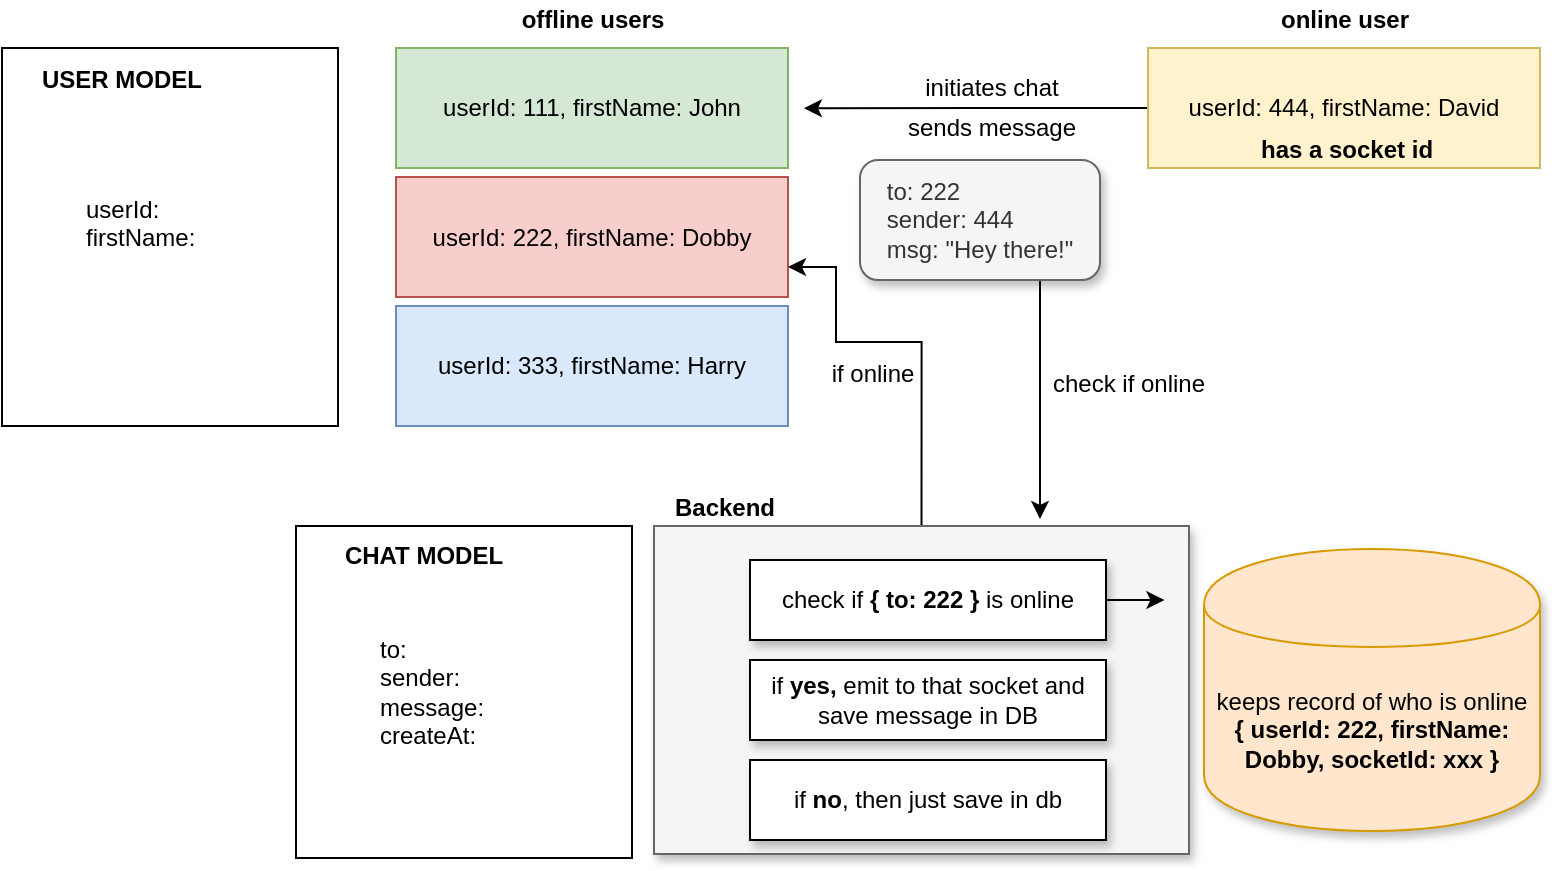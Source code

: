 <mxfile version="13.9.2" type="github">
  <diagram id="ERtJUcit2QA-R1B6kV4Z" name="Page-1">
    <mxGraphModel dx="1228" dy="463" grid="0" gridSize="10" guides="1" tooltips="1" connect="1" arrows="1" fold="1" page="1" pageScale="1" pageWidth="1100" pageHeight="850" math="0" shadow="0">
      <root>
        <mxCell id="0" />
        <mxCell id="1" parent="0" />
        <mxCell id="n_6YIvcGTNlwgTO5OjOo-1" value="&lt;blockquote style=&quot;margin: 0 0 0 40px ; border: none ; padding: 0px&quot;&gt;userId:&lt;/blockquote&gt;&lt;blockquote style=&quot;margin: 0 0 0 40px ; border: none ; padding: 0px&quot;&gt;firstName:&lt;/blockquote&gt;&lt;blockquote style=&quot;margin: 0 0 0 40px ; border: none ; padding: 0px&quot;&gt;&amp;nbsp;&lt;/blockquote&gt;" style="rounded=0;whiteSpace=wrap;html=1;align=left;" parent="1" vertex="1">
          <mxGeometry x="40" y="40" width="168" height="189" as="geometry" />
        </mxCell>
        <mxCell id="ntHKBC9doP0J3iSfxOcG-1" value="&lt;b&gt;USER MODEL&lt;/b&gt;" style="text;html=1;strokeColor=none;fillColor=none;align=center;verticalAlign=middle;whiteSpace=wrap;rounded=0;" vertex="1" parent="1">
          <mxGeometry x="49" y="46" width="102" height="20" as="geometry" />
        </mxCell>
        <mxCell id="ntHKBC9doP0J3iSfxOcG-2" value="userId: 111, firstName: John" style="rounded=0;whiteSpace=wrap;html=1;fillColor=#d5e8d4;strokeColor=#82b366;" vertex="1" parent="1">
          <mxGeometry x="237" y="40" width="196" height="60" as="geometry" />
        </mxCell>
        <mxCell id="ntHKBC9doP0J3iSfxOcG-3" value="userId: 222, firstName: Dobby" style="rounded=0;whiteSpace=wrap;html=1;fillColor=#f8cecc;strokeColor=#b85450;" vertex="1" parent="1">
          <mxGeometry x="237" y="104.5" width="196" height="60" as="geometry" />
        </mxCell>
        <mxCell id="ntHKBC9doP0J3iSfxOcG-4" value="userId: 333, firstName: Harry" style="rounded=0;whiteSpace=wrap;html=1;fillColor=#dae8fc;strokeColor=#6c8ebf;" vertex="1" parent="1">
          <mxGeometry x="237" y="169" width="196" height="60" as="geometry" />
        </mxCell>
        <mxCell id="ntHKBC9doP0J3iSfxOcG-11" style="edgeStyle=orthogonalEdgeStyle;rounded=0;orthogonalLoop=1;jettySize=auto;html=1;exitX=0;exitY=0.5;exitDx=0;exitDy=0;" edge="1" parent="1" source="ntHKBC9doP0J3iSfxOcG-8">
          <mxGeometry relative="1" as="geometry">
            <mxPoint x="440.979" y="70.118" as="targetPoint" />
          </mxGeometry>
        </mxCell>
        <mxCell id="ntHKBC9doP0J3iSfxOcG-8" value="userId: 444, firstName: David" style="rounded=0;whiteSpace=wrap;html=1;fillColor=#fff2cc;strokeColor=#d6b656;" vertex="1" parent="1">
          <mxGeometry x="613" y="40" width="196" height="60" as="geometry" />
        </mxCell>
        <mxCell id="ntHKBC9doP0J3iSfxOcG-12" value="initiates chat" style="text;html=1;strokeColor=none;fillColor=none;align=center;verticalAlign=middle;whiteSpace=wrap;rounded=0;" vertex="1" parent="1">
          <mxGeometry x="473" y="50" width="124" height="20" as="geometry" />
        </mxCell>
        <mxCell id="ntHKBC9doP0J3iSfxOcG-13" value="&lt;b&gt;offline users&lt;/b&gt;" style="text;html=1;strokeColor=none;fillColor=none;align=center;verticalAlign=middle;whiteSpace=wrap;rounded=0;" vertex="1" parent="1">
          <mxGeometry x="289.5" y="16" width="91" height="20" as="geometry" />
        </mxCell>
        <mxCell id="ntHKBC9doP0J3iSfxOcG-14" value="&lt;b&gt;online user&lt;/b&gt;" style="text;html=1;strokeColor=none;fillColor=none;align=center;verticalAlign=middle;whiteSpace=wrap;rounded=0;" vertex="1" parent="1">
          <mxGeometry x="665.5" y="16" width="91" height="20" as="geometry" />
        </mxCell>
        <mxCell id="ntHKBC9doP0J3iSfxOcG-15" value="&lt;b&gt;has a socket id&lt;/b&gt;" style="text;html=1;align=center;verticalAlign=middle;resizable=0;points=[];autosize=1;" vertex="1" parent="1">
          <mxGeometry x="663.5" y="82" width="96" height="18" as="geometry" />
        </mxCell>
        <mxCell id="ntHKBC9doP0J3iSfxOcG-17" value="sends message" style="text;html=1;strokeColor=none;fillColor=none;align=center;verticalAlign=middle;whiteSpace=wrap;rounded=0;" vertex="1" parent="1">
          <mxGeometry x="473" y="70" width="124" height="20" as="geometry" />
        </mxCell>
        <mxCell id="ntHKBC9doP0J3iSfxOcG-25" style="edgeStyle=orthogonalEdgeStyle;rounded=0;orthogonalLoop=1;jettySize=auto;html=1;exitX=0.75;exitY=1;exitDx=0;exitDy=0;" edge="1" parent="1" source="ntHKBC9doP0J3iSfxOcG-18">
          <mxGeometry relative="1" as="geometry">
            <mxPoint x="559" y="275.475" as="targetPoint" />
          </mxGeometry>
        </mxCell>
        <mxCell id="ntHKBC9doP0J3iSfxOcG-18" value="&lt;div style=&quot;text-align: justify&quot;&gt;&lt;span&gt;to: 222&lt;/span&gt;&lt;/div&gt;&lt;div style=&quot;text-align: justify&quot;&gt;&lt;span&gt;sender: 444&lt;/span&gt;&lt;/div&gt;&lt;div style=&quot;text-align: justify&quot;&gt;&lt;span&gt;msg: &quot;Hey there!&quot;&lt;/span&gt;&lt;/div&gt;" style="rounded=1;whiteSpace=wrap;html=1;fillColor=#f5f5f5;strokeColor=#666666;fontColor=#333333;shadow=1;" vertex="1" parent="1">
          <mxGeometry x="469" y="96" width="120" height="60" as="geometry" />
        </mxCell>
        <mxCell id="ntHKBC9doP0J3iSfxOcG-19" value="keeps record of who is online&lt;br&gt;&lt;b&gt;{ userId: 222, firstName: Dobby, socketId: xxx }&lt;/b&gt;" style="shape=cylinder;whiteSpace=wrap;html=1;boundedLbl=1;backgroundOutline=1;shadow=1;fillColor=#ffe6cc;strokeColor=#d79b00;" vertex="1" parent="1">
          <mxGeometry x="641" y="290.5" width="168" height="141" as="geometry" />
        </mxCell>
        <mxCell id="ntHKBC9doP0J3iSfxOcG-35" style="edgeStyle=orthogonalEdgeStyle;rounded=0;orthogonalLoop=1;jettySize=auto;html=1;exitX=0.5;exitY=0;exitDx=0;exitDy=0;entryX=1;entryY=0.75;entryDx=0;entryDy=0;" edge="1" parent="1" source="ntHKBC9doP0J3iSfxOcG-20" target="ntHKBC9doP0J3iSfxOcG-3">
          <mxGeometry relative="1" as="geometry">
            <Array as="points">
              <mxPoint x="500" y="187" />
              <mxPoint x="457" y="187" />
              <mxPoint x="457" y="150" />
            </Array>
          </mxGeometry>
        </mxCell>
        <mxCell id="ntHKBC9doP0J3iSfxOcG-20" value="" style="whiteSpace=wrap;html=1;shadow=1;fillColor=#f5f5f5;strokeColor=#666666;fontColor=#333333;" vertex="1" parent="1">
          <mxGeometry x="366" y="279" width="267.5" height="164" as="geometry" />
        </mxCell>
        <mxCell id="ntHKBC9doP0J3iSfxOcG-21" value="&lt;b&gt;Backend&lt;/b&gt;" style="text;html=1;align=center;verticalAlign=middle;resizable=0;points=[];autosize=1;" vertex="1" parent="1">
          <mxGeometry x="371" y="261" width="60" height="18" as="geometry" />
        </mxCell>
        <mxCell id="ntHKBC9doP0J3iSfxOcG-31" style="edgeStyle=orthogonalEdgeStyle;rounded=0;orthogonalLoop=1;jettySize=auto;html=1;exitX=1;exitY=0.5;exitDx=0;exitDy=0;entryX=0.954;entryY=0.226;entryDx=0;entryDy=0;entryPerimeter=0;" edge="1" parent="1" source="ntHKBC9doP0J3iSfxOcG-27" target="ntHKBC9doP0J3iSfxOcG-20">
          <mxGeometry relative="1" as="geometry" />
        </mxCell>
        <mxCell id="ntHKBC9doP0J3iSfxOcG-27" value="check if &lt;b&gt;{ to: 222 } &lt;/b&gt;is online" style="whiteSpace=wrap;html=1;shadow=1;" vertex="1" parent="1">
          <mxGeometry x="414" y="296" width="178" height="40" as="geometry" />
        </mxCell>
        <mxCell id="ntHKBC9doP0J3iSfxOcG-29" value="if &lt;b&gt;yes, &lt;/b&gt;emit to that socket and save message in DB" style="whiteSpace=wrap;html=1;shadow=1;" vertex="1" parent="1">
          <mxGeometry x="414" y="346" width="178" height="40" as="geometry" />
        </mxCell>
        <mxCell id="ntHKBC9doP0J3iSfxOcG-30" value="if &lt;b&gt;no&lt;/b&gt;, then just save in db" style="whiteSpace=wrap;html=1;shadow=1;" vertex="1" parent="1">
          <mxGeometry x="414" y="396" width="178" height="40" as="geometry" />
        </mxCell>
        <mxCell id="ntHKBC9doP0J3iSfxOcG-32" value="&lt;blockquote style=&quot;margin: 0 0 0 40px ; border: none ; padding: 0px&quot;&gt;to:&amp;nbsp;&lt;/blockquote&gt;&lt;blockquote style=&quot;margin: 0 0 0 40px ; border: none ; padding: 0px&quot;&gt;sender:&amp;nbsp;&lt;/blockquote&gt;&lt;blockquote style=&quot;margin: 0 0 0 40px ; border: none ; padding: 0px&quot;&gt;message:&amp;nbsp;&lt;/blockquote&gt;&lt;blockquote style=&quot;margin: 0 0 0 40px ; border: none ; padding: 0px&quot;&gt;createAt:&amp;nbsp;&lt;/blockquote&gt;" style="rounded=0;whiteSpace=wrap;html=1;align=left;" vertex="1" parent="1">
          <mxGeometry x="187" y="279" width="168" height="166" as="geometry" />
        </mxCell>
        <mxCell id="ntHKBC9doP0J3iSfxOcG-33" value="&lt;b&gt;CHAT MODEL&lt;/b&gt;" style="text;html=1;strokeColor=none;fillColor=none;align=center;verticalAlign=middle;whiteSpace=wrap;rounded=0;" vertex="1" parent="1">
          <mxGeometry x="200" y="284" width="102" height="20" as="geometry" />
        </mxCell>
        <mxCell id="ntHKBC9doP0J3iSfxOcG-34" value="check if online" style="text;html=1;align=center;verticalAlign=middle;resizable=0;points=[];autosize=1;" vertex="1" parent="1">
          <mxGeometry x="560" y="199" width="86" height="18" as="geometry" />
        </mxCell>
        <mxCell id="ntHKBC9doP0J3iSfxOcG-36" value="if online" style="text;html=1;align=center;verticalAlign=middle;resizable=0;points=[];autosize=1;" vertex="1" parent="1">
          <mxGeometry x="449" y="194" width="51" height="18" as="geometry" />
        </mxCell>
      </root>
    </mxGraphModel>
  </diagram>
</mxfile>
